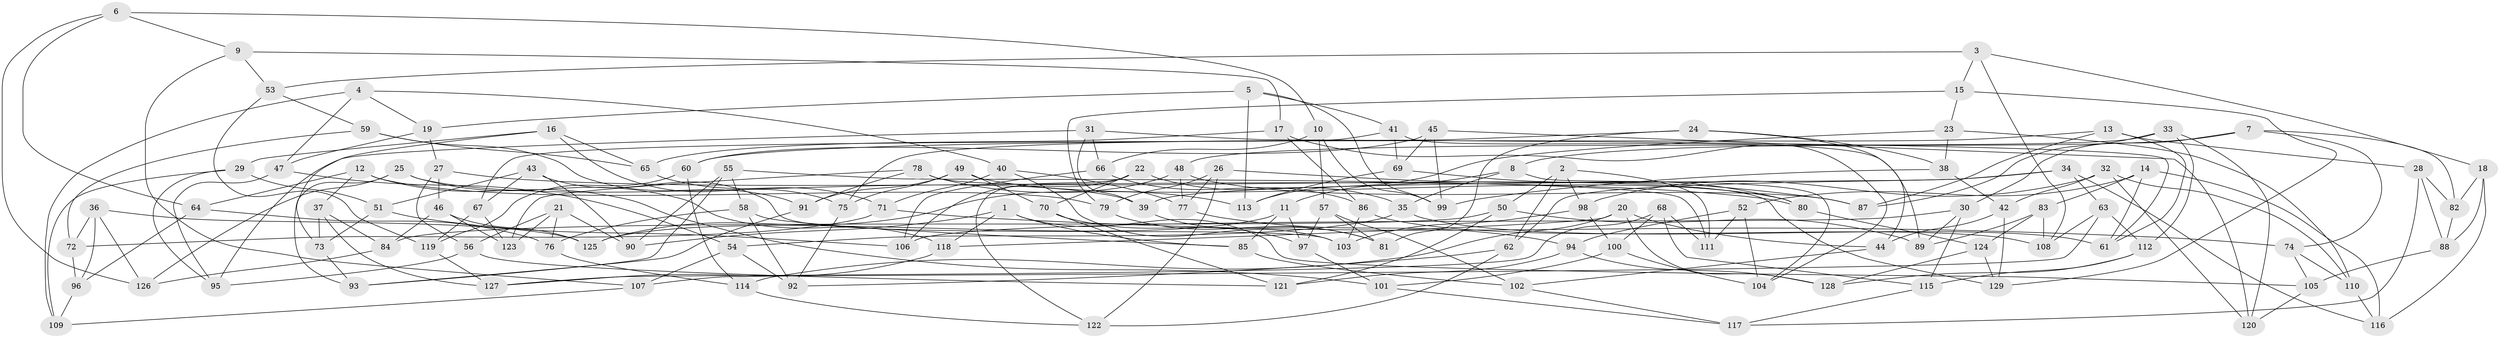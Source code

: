 // Generated by graph-tools (version 1.1) at 2025/26/03/09/25 03:26:55]
// undirected, 129 vertices, 258 edges
graph export_dot {
graph [start="1"]
  node [color=gray90,style=filled];
  1;
  2;
  3;
  4;
  5;
  6;
  7;
  8;
  9;
  10;
  11;
  12;
  13;
  14;
  15;
  16;
  17;
  18;
  19;
  20;
  21;
  22;
  23;
  24;
  25;
  26;
  27;
  28;
  29;
  30;
  31;
  32;
  33;
  34;
  35;
  36;
  37;
  38;
  39;
  40;
  41;
  42;
  43;
  44;
  45;
  46;
  47;
  48;
  49;
  50;
  51;
  52;
  53;
  54;
  55;
  56;
  57;
  58;
  59;
  60;
  61;
  62;
  63;
  64;
  65;
  66;
  67;
  68;
  69;
  70;
  71;
  72;
  73;
  74;
  75;
  76;
  77;
  78;
  79;
  80;
  81;
  82;
  83;
  84;
  85;
  86;
  87;
  88;
  89;
  90;
  91;
  92;
  93;
  94;
  95;
  96;
  97;
  98;
  99;
  100;
  101;
  102;
  103;
  104;
  105;
  106;
  107;
  108;
  109;
  110;
  111;
  112;
  113;
  114;
  115;
  116;
  117;
  118;
  119;
  120;
  121;
  122;
  123;
  124;
  125;
  126;
  127;
  128;
  129;
  1 -- 85;
  1 -- 105;
  1 -- 118;
  1 -- 90;
  2 -- 98;
  2 -- 62;
  2 -- 50;
  2 -- 111;
  3 -- 53;
  3 -- 18;
  3 -- 108;
  3 -- 15;
  4 -- 109;
  4 -- 47;
  4 -- 40;
  4 -- 19;
  5 -- 99;
  5 -- 41;
  5 -- 113;
  5 -- 19;
  6 -- 10;
  6 -- 9;
  6 -- 64;
  6 -- 126;
  7 -- 8;
  7 -- 74;
  7 -- 30;
  7 -- 82;
  8 -- 11;
  8 -- 104;
  8 -- 35;
  9 -- 17;
  9 -- 107;
  9 -- 53;
  10 -- 99;
  10 -- 66;
  10 -- 57;
  11 -- 85;
  11 -- 97;
  11 -- 125;
  12 -- 79;
  12 -- 64;
  12 -- 37;
  12 -- 101;
  13 -- 87;
  13 -- 28;
  13 -- 61;
  13 -- 60;
  14 -- 83;
  14 -- 116;
  14 -- 52;
  14 -- 61;
  15 -- 129;
  15 -- 79;
  15 -- 23;
  16 -- 65;
  16 -- 73;
  16 -- 29;
  16 -- 75;
  17 -- 65;
  17 -- 86;
  17 -- 104;
  18 -- 116;
  18 -- 82;
  18 -- 88;
  19 -- 27;
  19 -- 47;
  20 -- 118;
  20 -- 44;
  20 -- 114;
  20 -- 128;
  21 -- 76;
  21 -- 56;
  21 -- 123;
  21 -- 90;
  22 -- 122;
  22 -- 35;
  22 -- 106;
  22 -- 70;
  23 -- 38;
  23 -- 110;
  23 -- 113;
  24 -- 44;
  24 -- 38;
  24 -- 75;
  24 -- 81;
  25 -- 118;
  25 -- 93;
  25 -- 126;
  25 -- 39;
  26 -- 79;
  26 -- 87;
  26 -- 77;
  26 -- 122;
  27 -- 56;
  27 -- 46;
  27 -- 80;
  28 -- 117;
  28 -- 88;
  28 -- 82;
  29 -- 109;
  29 -- 95;
  29 -- 51;
  30 -- 89;
  30 -- 115;
  30 -- 106;
  31 -- 95;
  31 -- 61;
  31 -- 66;
  31 -- 39;
  32 -- 42;
  32 -- 110;
  32 -- 98;
  32 -- 120;
  33 -- 112;
  33 -- 120;
  33 -- 48;
  33 -- 87;
  34 -- 116;
  34 -- 39;
  34 -- 63;
  34 -- 62;
  35 -- 54;
  35 -- 61;
  36 -- 96;
  36 -- 125;
  36 -- 126;
  36 -- 72;
  37 -- 127;
  37 -- 84;
  37 -- 73;
  38 -- 42;
  38 -- 99;
  39 -- 81;
  40 -- 103;
  40 -- 77;
  40 -- 71;
  41 -- 89;
  41 -- 67;
  41 -- 69;
  42 -- 129;
  42 -- 44;
  43 -- 67;
  43 -- 90;
  43 -- 51;
  43 -- 103;
  44 -- 102;
  45 -- 69;
  45 -- 120;
  45 -- 99;
  45 -- 60;
  46 -- 84;
  46 -- 123;
  46 -- 125;
  47 -- 54;
  47 -- 95;
  48 -- 77;
  48 -- 125;
  48 -- 87;
  49 -- 75;
  49 -- 91;
  49 -- 70;
  49 -- 80;
  50 -- 121;
  50 -- 84;
  50 -- 89;
  51 -- 73;
  51 -- 106;
  52 -- 94;
  52 -- 104;
  52 -- 111;
  53 -- 59;
  53 -- 119;
  54 -- 107;
  54 -- 92;
  55 -- 90;
  55 -- 111;
  55 -- 93;
  55 -- 58;
  56 -- 121;
  56 -- 95;
  57 -- 97;
  57 -- 81;
  57 -- 102;
  58 -- 85;
  58 -- 76;
  58 -- 92;
  59 -- 72;
  59 -- 65;
  59 -- 91;
  60 -- 114;
  60 -- 119;
  62 -- 92;
  62 -- 122;
  63 -- 107;
  63 -- 108;
  63 -- 112;
  64 -- 76;
  64 -- 96;
  65 -- 71;
  66 -- 86;
  66 -- 106;
  67 -- 123;
  67 -- 119;
  68 -- 127;
  68 -- 111;
  68 -- 115;
  68 -- 100;
  69 -- 113;
  69 -- 80;
  70 -- 97;
  70 -- 121;
  71 -- 72;
  71 -- 74;
  72 -- 96;
  73 -- 93;
  74 -- 110;
  74 -- 105;
  75 -- 92;
  76 -- 114;
  77 -- 94;
  78 -- 129;
  78 -- 123;
  78 -- 113;
  78 -- 91;
  79 -- 81;
  80 -- 124;
  82 -- 88;
  83 -- 124;
  83 -- 89;
  83 -- 108;
  84 -- 126;
  85 -- 102;
  86 -- 103;
  86 -- 108;
  88 -- 105;
  91 -- 93;
  94 -- 128;
  94 -- 121;
  96 -- 109;
  97 -- 101;
  98 -- 100;
  98 -- 103;
  100 -- 101;
  100 -- 104;
  101 -- 117;
  102 -- 117;
  105 -- 120;
  107 -- 109;
  110 -- 116;
  112 -- 128;
  112 -- 115;
  114 -- 122;
  115 -- 117;
  118 -- 127;
  119 -- 127;
  124 -- 128;
  124 -- 129;
}

